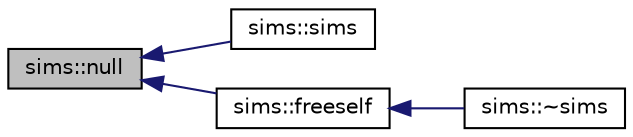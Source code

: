digraph "sims::null"
{
  edge [fontname="Helvetica",fontsize="10",labelfontname="Helvetica",labelfontsize="10"];
  node [fontname="Helvetica",fontsize="10",shape=record];
  rankdir="LR";
  Node7720 [label="sims::null",height=0.2,width=0.4,color="black", fillcolor="grey75", style="filled", fontcolor="black"];
  Node7720 -> Node7721 [dir="back",color="midnightblue",fontsize="10",style="solid",fontname="Helvetica"];
  Node7721 [label="sims::sims",height=0.2,width=0.4,color="black", fillcolor="white", style="filled",URL="$d9/df3/classsims.html#ab96260ec513fe30c37c7a1933f4d6e7f"];
  Node7720 -> Node7722 [dir="back",color="midnightblue",fontsize="10",style="solid",fontname="Helvetica"];
  Node7722 [label="sims::freeself",height=0.2,width=0.4,color="black", fillcolor="white", style="filled",URL="$d9/df3/classsims.html#ab596438fd94e1fcafbf69d32024e93bf"];
  Node7722 -> Node7723 [dir="back",color="midnightblue",fontsize="10",style="solid",fontname="Helvetica"];
  Node7723 [label="sims::~sims",height=0.2,width=0.4,color="black", fillcolor="white", style="filled",URL="$d9/df3/classsims.html#a7cc925349e00203fae2e4a54ca3788b3"];
}
